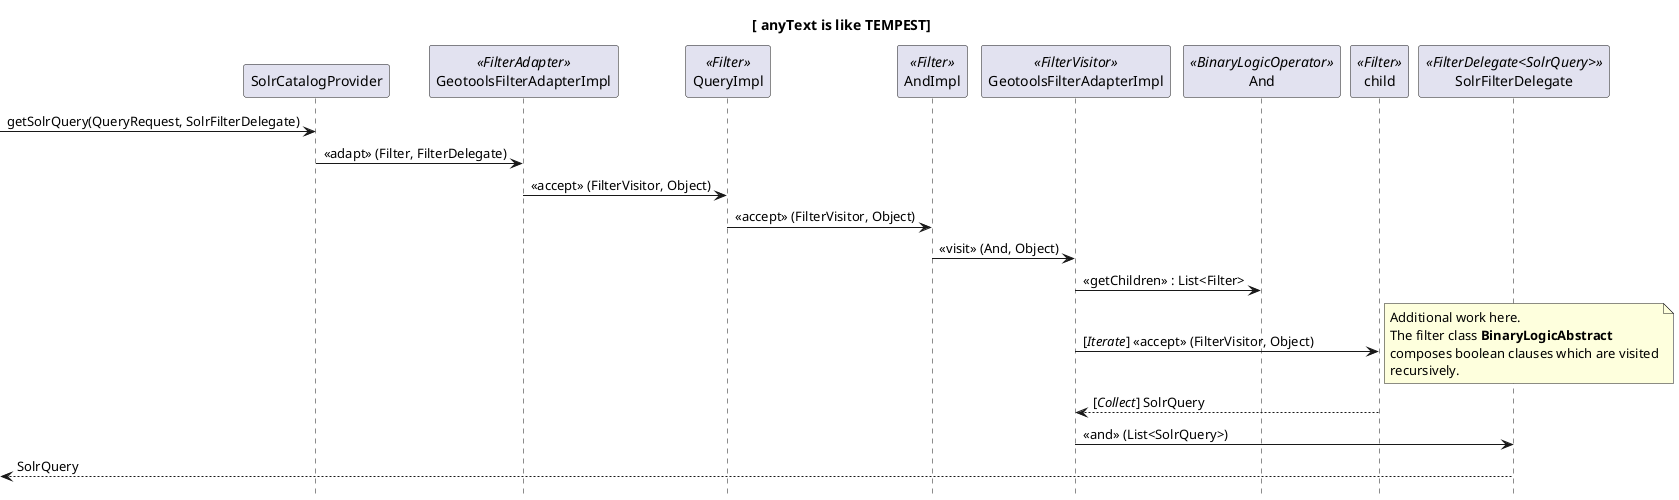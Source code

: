 @startuml
hide footbox
title [ anyText is like TEMPEST]
'Full query after transformations:
'[QueryImpl{filter=QueryImpl{filter=[ anyText is like TEMPEST ], startIndex=1, pageSize=250, requestsTotalResultsCount=true, timeoutMillis=300000, sortBy=SortByImpl{propertyName=ddf.catalog.filter.impl.PropertyNameImpl@37f67888, sortOrder=SortOrder[DESCENDING]}, properties=null}, startIndex=1, pageSize=250, requestsTotalResultsCount=true, timeoutMillis=300000, sortBy=SortByImpl{propertyName=ddf.catalog.filter.impl.PropertyNameImpl@37f67888, sortOrder=SortOrder[DESCENDING]}, properties=null} AND [[ validation-errors IS NULL ]]], startIndex=1, pageSize=250, requestsTotalResultsCount=true, timeoutMillis=300000, sortBy=SortByImpl{propertyName=ddf.catalog.filter.impl.PropertyNameImpl@37f67888, sortOrder=SortOrder[DESCENDING]}, properties=null} AND [[ metacard-tags is like resource ] OR [ metacard-tags IS NULL ]]], startIndex=1, pageSize=250, requestsTotalResultsCount=true, timeoutMillis=300000, sortBy=SortByImpl{propertyName=ddf.catalog.filter.impl.PropertyNameImpl@37f67888, sortOrder=SortOrder[DESCENDING]}, properties=null},sourceIds=<null>,isEnterprise=false]

[-> SolrCatalogProvider: getSolrQuery(QueryRequest, SolrFilterDelegate)


participant GeotoolsFilterAdapterImpl as GeoAdapter  <<FilterAdapter>>
SolrCatalogProvider -> GeoAdapter : «adapt» (Filter, FilterDelegate)
'Concrete classes are (QueryImpl, SolrFilterDelegate)


participant QueryImpl <<Filter>>
GeoAdapter -> QueryImpl : «accept» (FilterVisitor, Object)
'Concrete classes are (GeotoolsFilterAdapterImpl, SolrFilterDelegate)

participant AndImpl <<Filter>>
QueryImpl -> AndImpl : «accept» (FilterVisitor, Object)
'Concrete classes are (GeotoolsFilterAdapterImpl, SolrFilterDelegate)

participant GeotoolsFilterAdapterImpl as GeoVisitor <<FilterVisitor>>
AndImpl -> GeoVisitor : «visit» (And, Object)
'Concrete classes are AndImpl and SolrFilterDelegate

participant And <<BinaryLogicOperator>>
GeoVisitor -> And : «getChildren» : List<Filter>
'Return list of size 2. QueryImpl and OrImpl

participant child <<Filter>>
GeoVisitor -> child : [//Iterate//] «accept» (FilterVisitor, Object)
'Concrete classes are (GeotoolsFilterAdapterImpl, SolrFilterDelegate)
note right
  Additional work here.
  The filter class **BinaryLogicAbstract**
  composes boolean clauses which are visited
  recursively.
end note
return [//Collect//] SolrQuery

participant SolrFilterDelegate <<FilterDelegate<SolrQuery>>>
GeoVisitor -> SolrFilterDelegate : «and» (List<SolrQuery>)
[<-- SolrFilterDelegate: SolrQuery
@enduml